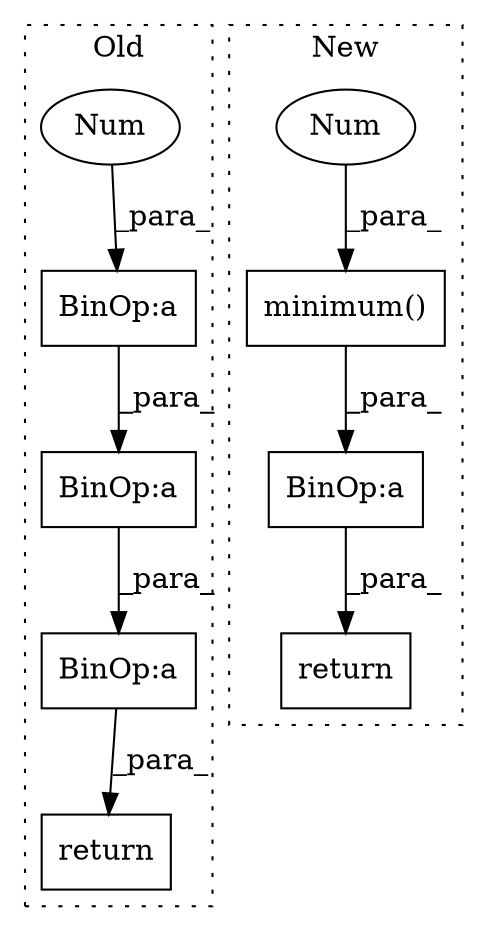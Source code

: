 digraph G {
subgraph cluster0 {
1 [label="return" a="93" s="3218" l="7" shape="box"];
5 [label="BinOp:a" a="82" s="3232" l="13" shape="box"];
6 [label="BinOp:a" a="82" s="3249" l="3" shape="box"];
7 [label="BinOp:a" a="82" s="3254" l="3" shape="box"];
8 [label="Num" a="76" s="3253" l="1" shape="ellipse"];
label = "Old";
style="dotted";
}
subgraph cluster1 {
2 [label="minimum()" a="75" s="3052,3116" l="12,1" shape="box"];
3 [label="return" a="93" s="3122" l="7" shape="box"];
4 [label="BinOp:a" a="82" s="3133" l="3" shape="box"];
9 [label="Num" a="76" s="3115" l="1" shape="ellipse"];
label = "New";
style="dotted";
}
2 -> 4 [label="_para_"];
4 -> 3 [label="_para_"];
5 -> 1 [label="_para_"];
6 -> 5 [label="_para_"];
7 -> 6 [label="_para_"];
8 -> 7 [label="_para_"];
9 -> 2 [label="_para_"];
}